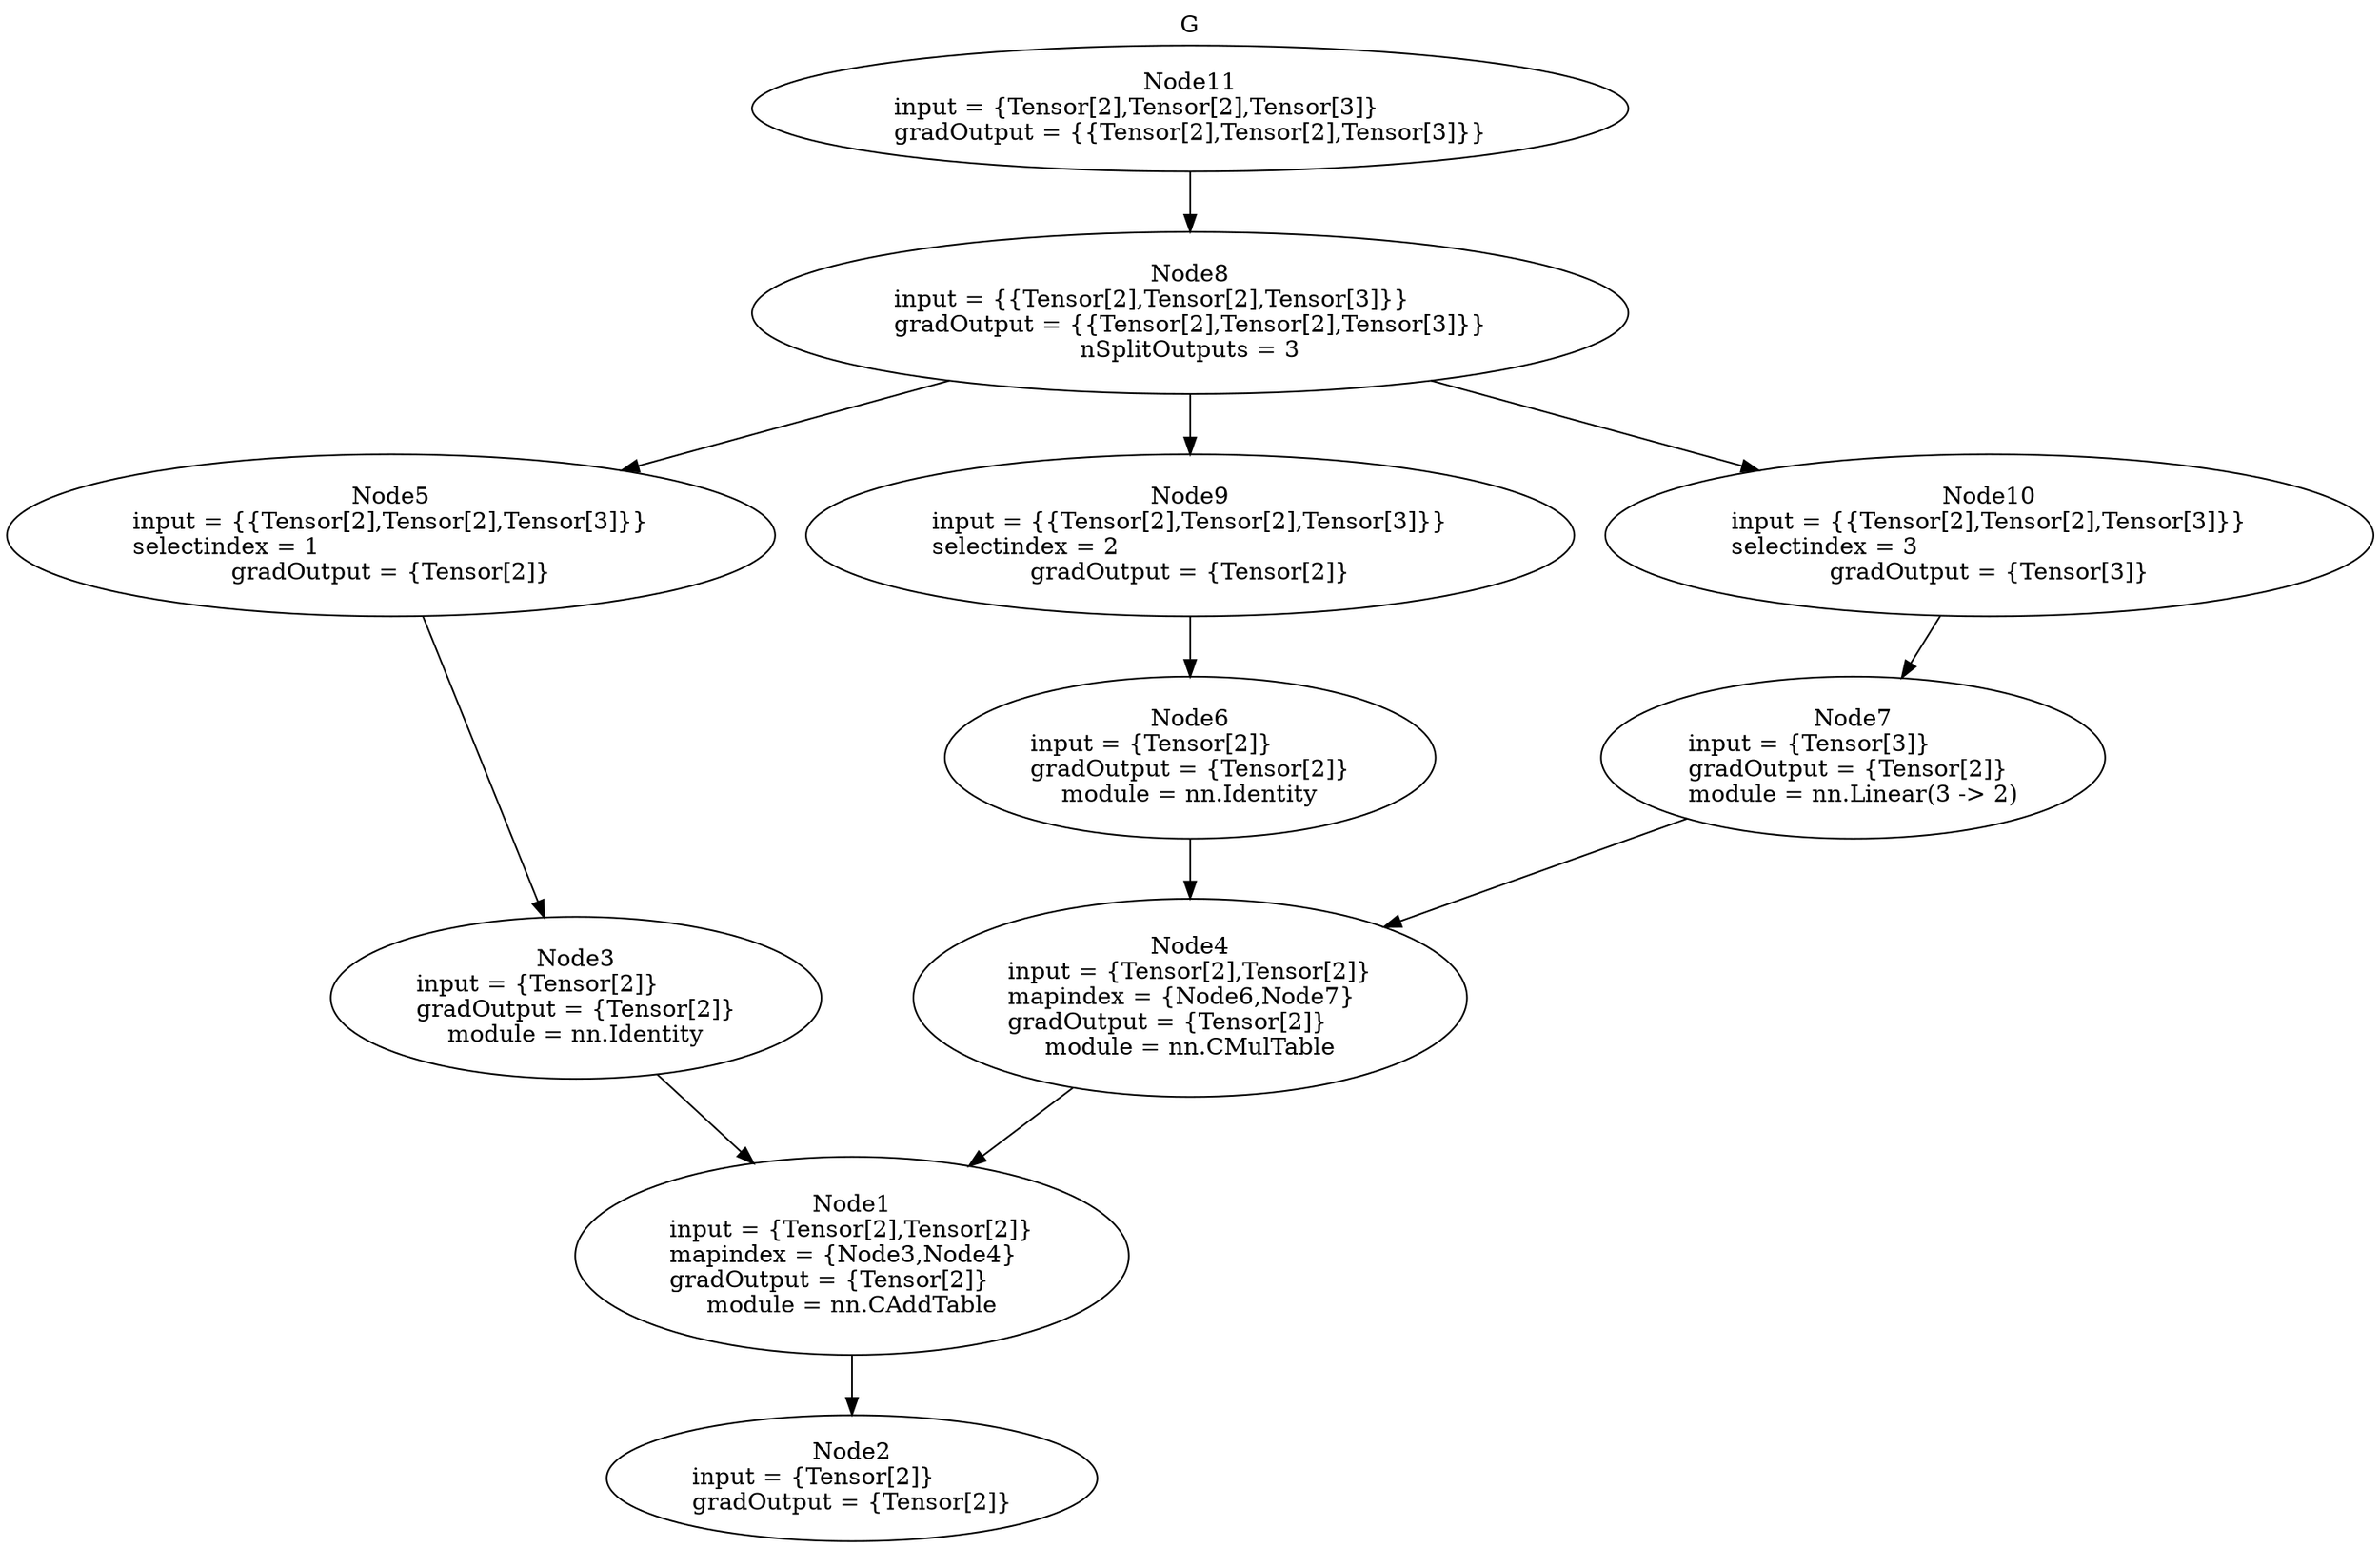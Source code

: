 digraph G {
labelloc="t";
label="G";
node [shape = oval]; 
n1[label="Node1\ninput = {Tensor[2],Tensor[2]}\lmapindex = {Node3,Node4}\lgradOutput = {Tensor[2]}\lmodule = nn.CAddTable" tooltip="[[string \"add = nn.CAddTable()({x1, mult})\"]]:1"];
n2[label="Node2\ninput = {Tensor[2]}\lgradOutput = {Tensor[2]}" tooltip="[[C]]:-1"];
n3[label="Node3\ninput = {Tensor[2]}\lgradOutput = {Tensor[2]}\lmodule = nn.Identity" tooltip="[[string \"x1 = nn.Identity()()\"]]:1"];
n4[label="Node4\ninput = {Tensor[2],Tensor[2]}\lmapindex = {Node6,Node7}\lgradOutput = {Tensor[2]}\lmodule = nn.CMulTable" tooltip="[[string \"mult = nn.CMulTable()({x2, x3})\"]]:1"];
n5[label="Node5\ninput = {{Tensor[2],Tensor[2],Tensor[3]}}\lselectindex = 1\lgradOutput = {Tensor[2]}" tooltip="[[C]]:-1-1"];
n6[label="Node6\ninput = {Tensor[2]}\lgradOutput = {Tensor[2]}\lmodule = nn.Identity" tooltip="[[string \"x2 = nn.Identity()()\"]]:1"];
n7[label="Node7\ninput = {Tensor[3]}\lgradOutput = {Tensor[2]}\lmodule = nn.Linear(3 -> 2)" tooltip="[[string \"x3 = nn.Linear(3, 2)()\"]]:1"];
n8[label="Node8\ninput = {{Tensor[2],Tensor[2],Tensor[3]}}\lgradOutput = {{Tensor[2],Tensor[2],Tensor[3]}}\lnSplitOutputs = 3" tooltip="[[C]]:-1-mnode"];
n9[label="Node9\ninput = {{Tensor[2],Tensor[2],Tensor[3]}}\lselectindex = 2\lgradOutput = {Tensor[2]}" tooltip="[[C]]:-1-2"];
n10[label="Node10\ninput = {{Tensor[2],Tensor[2],Tensor[3]}}\lselectindex = 3\lgradOutput = {Tensor[3]}" tooltip="[[C]]:-1-3"];
n11[label="Node11\ninput = {Tensor[2],Tensor[2],Tensor[3]}\lgradOutput = {{Tensor[2],Tensor[2],Tensor[3]}}" tooltip="[[C]]:-1"];
n1 -> n2;
n3 -> n1;
n4 -> n1;
n5 -> n3;
n6 -> n4;
n7 -> n4;
n8 -> n5;
n9 -> n6;
n10 -> n7;
n11 -> n8;
n8 -> n9;
n8 -> n10;
}